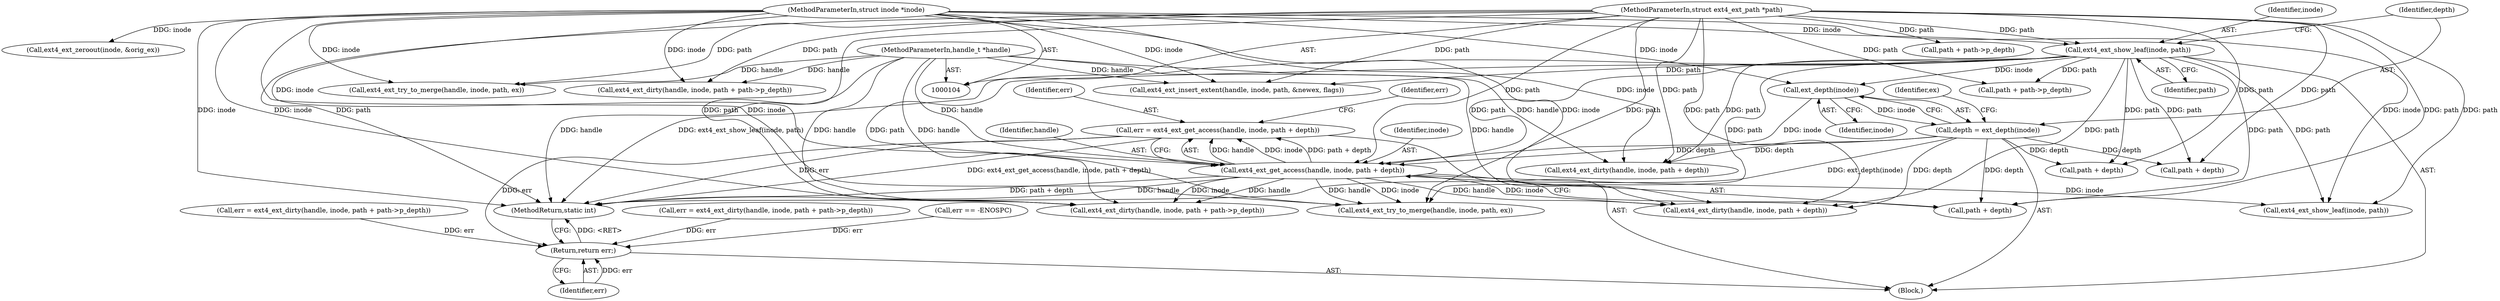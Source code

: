 digraph "0_linux_dee1f973ca341c266229faa5a1a5bb268bed3531_2@integer" {
"1000177" [label="(Call,err = ext4_ext_get_access(handle, inode, path + depth))"];
"1000179" [label="(Call,ext4_ext_get_access(handle, inode, path + depth))"];
"1000105" [label="(MethodParameterIn,handle_t *handle)"];
"1000140" [label="(Call,ext_depth(inode))"];
"1000135" [label="(Call,ext4_ext_show_leaf(inode, path))"];
"1000106" [label="(MethodParameterIn,struct inode *inode)"];
"1000107" [label="(MethodParameterIn,struct ext4_ext_path *path)"];
"1000138" [label="(Call,depth = ext_depth(inode))"];
"1000341" [label="(Return,return err;)"];
"1000140" [label="(Call,ext_depth(inode))"];
"1000317" [label="(Call,ext4_ext_try_to_merge(handle, inode, path, ex))"];
"1000177" [label="(Call,err = ext4_ext_get_access(handle, inode, path + depth))"];
"1000341" [label="(Return,return err;)"];
"1000354" [label="(Call,path + depth)"];
"1000285" [label="(Call,ext4_ext_insert_extent(handle, inode, path, &newex, flags))"];
"1000181" [label="(Identifier,inode)"];
"1000136" [label="(Identifier,inode)"];
"1000342" [label="(Identifier,err)"];
"1000139" [label="(Identifier,depth)"];
"1000179" [label="(Call,ext4_ext_get_access(handle, inode, path + depth))"];
"1000138" [label="(Call,depth = ext_depth(inode))"];
"1000338" [label="(Call,ext4_ext_show_leaf(inode, path))"];
"1000322" [label="(Call,err = ext4_ext_dirty(handle, inode, path + path->p_depth))"];
"1000217" [label="(Call,path + path->p_depth)"];
"1000212" [label="(Call,err = ext4_ext_dirty(handle, inode, path + path->p_depth))"];
"1000304" [label="(Call,ext4_ext_zeroout(inode, &orig_ex))"];
"1000135" [label="(Call,ext4_ext_show_leaf(inode, path))"];
"1000351" [label="(Call,ext4_ext_dirty(handle, inode, path + depth))"];
"1000294" [label="(Call,err == -ENOSPC)"];
"1000186" [label="(Identifier,err)"];
"1000245" [label="(Call,ext4_ext_dirty(handle, inode, path + depth))"];
"1000359" [label="(MethodReturn,static int)"];
"1000182" [label="(Call,path + depth)"];
"1000178" [label="(Identifier,err)"];
"1000107" [label="(MethodParameterIn,struct ext4_ext_path *path)"];
"1000111" [label="(Block,)"];
"1000207" [label="(Call,ext4_ext_try_to_merge(handle, inode, path, ex))"];
"1000214" [label="(Call,ext4_ext_dirty(handle, inode, path + path->p_depth))"];
"1000141" [label="(Identifier,inode)"];
"1000180" [label="(Identifier,handle)"];
"1000137" [label="(Identifier,path)"];
"1000105" [label="(MethodParameterIn,handle_t *handle)"];
"1000248" [label="(Call,path + depth)"];
"1000106" [label="(MethodParameterIn,struct inode *inode)"];
"1000143" [label="(Identifier,ex)"];
"1000327" [label="(Call,path + path->p_depth)"];
"1000324" [label="(Call,ext4_ext_dirty(handle, inode, path + path->p_depth))"];
"1000177" -> "1000111"  [label="AST: "];
"1000177" -> "1000179"  [label="CFG: "];
"1000178" -> "1000177"  [label="AST: "];
"1000179" -> "1000177"  [label="AST: "];
"1000186" -> "1000177"  [label="CFG: "];
"1000177" -> "1000359"  [label="DDG: err"];
"1000177" -> "1000359"  [label="DDG: ext4_ext_get_access(handle, inode, path + depth)"];
"1000179" -> "1000177"  [label="DDG: handle"];
"1000179" -> "1000177"  [label="DDG: inode"];
"1000179" -> "1000177"  [label="DDG: path + depth"];
"1000177" -> "1000341"  [label="DDG: err"];
"1000179" -> "1000182"  [label="CFG: "];
"1000180" -> "1000179"  [label="AST: "];
"1000181" -> "1000179"  [label="AST: "];
"1000182" -> "1000179"  [label="AST: "];
"1000179" -> "1000359"  [label="DDG: path + depth"];
"1000179" -> "1000359"  [label="DDG: handle"];
"1000105" -> "1000179"  [label="DDG: handle"];
"1000140" -> "1000179"  [label="DDG: inode"];
"1000106" -> "1000179"  [label="DDG: inode"];
"1000135" -> "1000179"  [label="DDG: path"];
"1000107" -> "1000179"  [label="DDG: path"];
"1000138" -> "1000179"  [label="DDG: depth"];
"1000179" -> "1000207"  [label="DDG: handle"];
"1000179" -> "1000207"  [label="DDG: inode"];
"1000179" -> "1000214"  [label="DDG: handle"];
"1000179" -> "1000214"  [label="DDG: inode"];
"1000179" -> "1000245"  [label="DDG: handle"];
"1000179" -> "1000245"  [label="DDG: inode"];
"1000179" -> "1000338"  [label="DDG: inode"];
"1000105" -> "1000104"  [label="AST: "];
"1000105" -> "1000359"  [label="DDG: handle"];
"1000105" -> "1000207"  [label="DDG: handle"];
"1000105" -> "1000214"  [label="DDG: handle"];
"1000105" -> "1000245"  [label="DDG: handle"];
"1000105" -> "1000285"  [label="DDG: handle"];
"1000105" -> "1000317"  [label="DDG: handle"];
"1000105" -> "1000324"  [label="DDG: handle"];
"1000105" -> "1000351"  [label="DDG: handle"];
"1000140" -> "1000138"  [label="AST: "];
"1000140" -> "1000141"  [label="CFG: "];
"1000141" -> "1000140"  [label="AST: "];
"1000138" -> "1000140"  [label="CFG: "];
"1000140" -> "1000138"  [label="DDG: inode"];
"1000135" -> "1000140"  [label="DDG: inode"];
"1000106" -> "1000140"  [label="DDG: inode"];
"1000135" -> "1000111"  [label="AST: "];
"1000135" -> "1000137"  [label="CFG: "];
"1000136" -> "1000135"  [label="AST: "];
"1000137" -> "1000135"  [label="AST: "];
"1000139" -> "1000135"  [label="CFG: "];
"1000135" -> "1000359"  [label="DDG: ext4_ext_show_leaf(inode, path)"];
"1000106" -> "1000135"  [label="DDG: inode"];
"1000107" -> "1000135"  [label="DDG: path"];
"1000135" -> "1000182"  [label="DDG: path"];
"1000135" -> "1000207"  [label="DDG: path"];
"1000135" -> "1000214"  [label="DDG: path"];
"1000135" -> "1000217"  [label="DDG: path"];
"1000135" -> "1000245"  [label="DDG: path"];
"1000135" -> "1000248"  [label="DDG: path"];
"1000135" -> "1000285"  [label="DDG: path"];
"1000135" -> "1000338"  [label="DDG: path"];
"1000135" -> "1000351"  [label="DDG: path"];
"1000135" -> "1000354"  [label="DDG: path"];
"1000106" -> "1000104"  [label="AST: "];
"1000106" -> "1000359"  [label="DDG: inode"];
"1000106" -> "1000207"  [label="DDG: inode"];
"1000106" -> "1000214"  [label="DDG: inode"];
"1000106" -> "1000245"  [label="DDG: inode"];
"1000106" -> "1000285"  [label="DDG: inode"];
"1000106" -> "1000304"  [label="DDG: inode"];
"1000106" -> "1000317"  [label="DDG: inode"];
"1000106" -> "1000324"  [label="DDG: inode"];
"1000106" -> "1000338"  [label="DDG: inode"];
"1000106" -> "1000351"  [label="DDG: inode"];
"1000107" -> "1000104"  [label="AST: "];
"1000107" -> "1000359"  [label="DDG: path"];
"1000107" -> "1000182"  [label="DDG: path"];
"1000107" -> "1000207"  [label="DDG: path"];
"1000107" -> "1000214"  [label="DDG: path"];
"1000107" -> "1000217"  [label="DDG: path"];
"1000107" -> "1000245"  [label="DDG: path"];
"1000107" -> "1000248"  [label="DDG: path"];
"1000107" -> "1000285"  [label="DDG: path"];
"1000107" -> "1000317"  [label="DDG: path"];
"1000107" -> "1000324"  [label="DDG: path"];
"1000107" -> "1000327"  [label="DDG: path"];
"1000107" -> "1000338"  [label="DDG: path"];
"1000107" -> "1000351"  [label="DDG: path"];
"1000107" -> "1000354"  [label="DDG: path"];
"1000138" -> "1000111"  [label="AST: "];
"1000139" -> "1000138"  [label="AST: "];
"1000143" -> "1000138"  [label="CFG: "];
"1000138" -> "1000359"  [label="DDG: ext_depth(inode)"];
"1000138" -> "1000182"  [label="DDG: depth"];
"1000138" -> "1000245"  [label="DDG: depth"];
"1000138" -> "1000248"  [label="DDG: depth"];
"1000138" -> "1000351"  [label="DDG: depth"];
"1000138" -> "1000354"  [label="DDG: depth"];
"1000341" -> "1000111"  [label="AST: "];
"1000341" -> "1000342"  [label="CFG: "];
"1000342" -> "1000341"  [label="AST: "];
"1000359" -> "1000341"  [label="CFG: "];
"1000341" -> "1000359"  [label="DDG: <RET>"];
"1000342" -> "1000341"  [label="DDG: err"];
"1000294" -> "1000341"  [label="DDG: err"];
"1000212" -> "1000341"  [label="DDG: err"];
"1000322" -> "1000341"  [label="DDG: err"];
}

